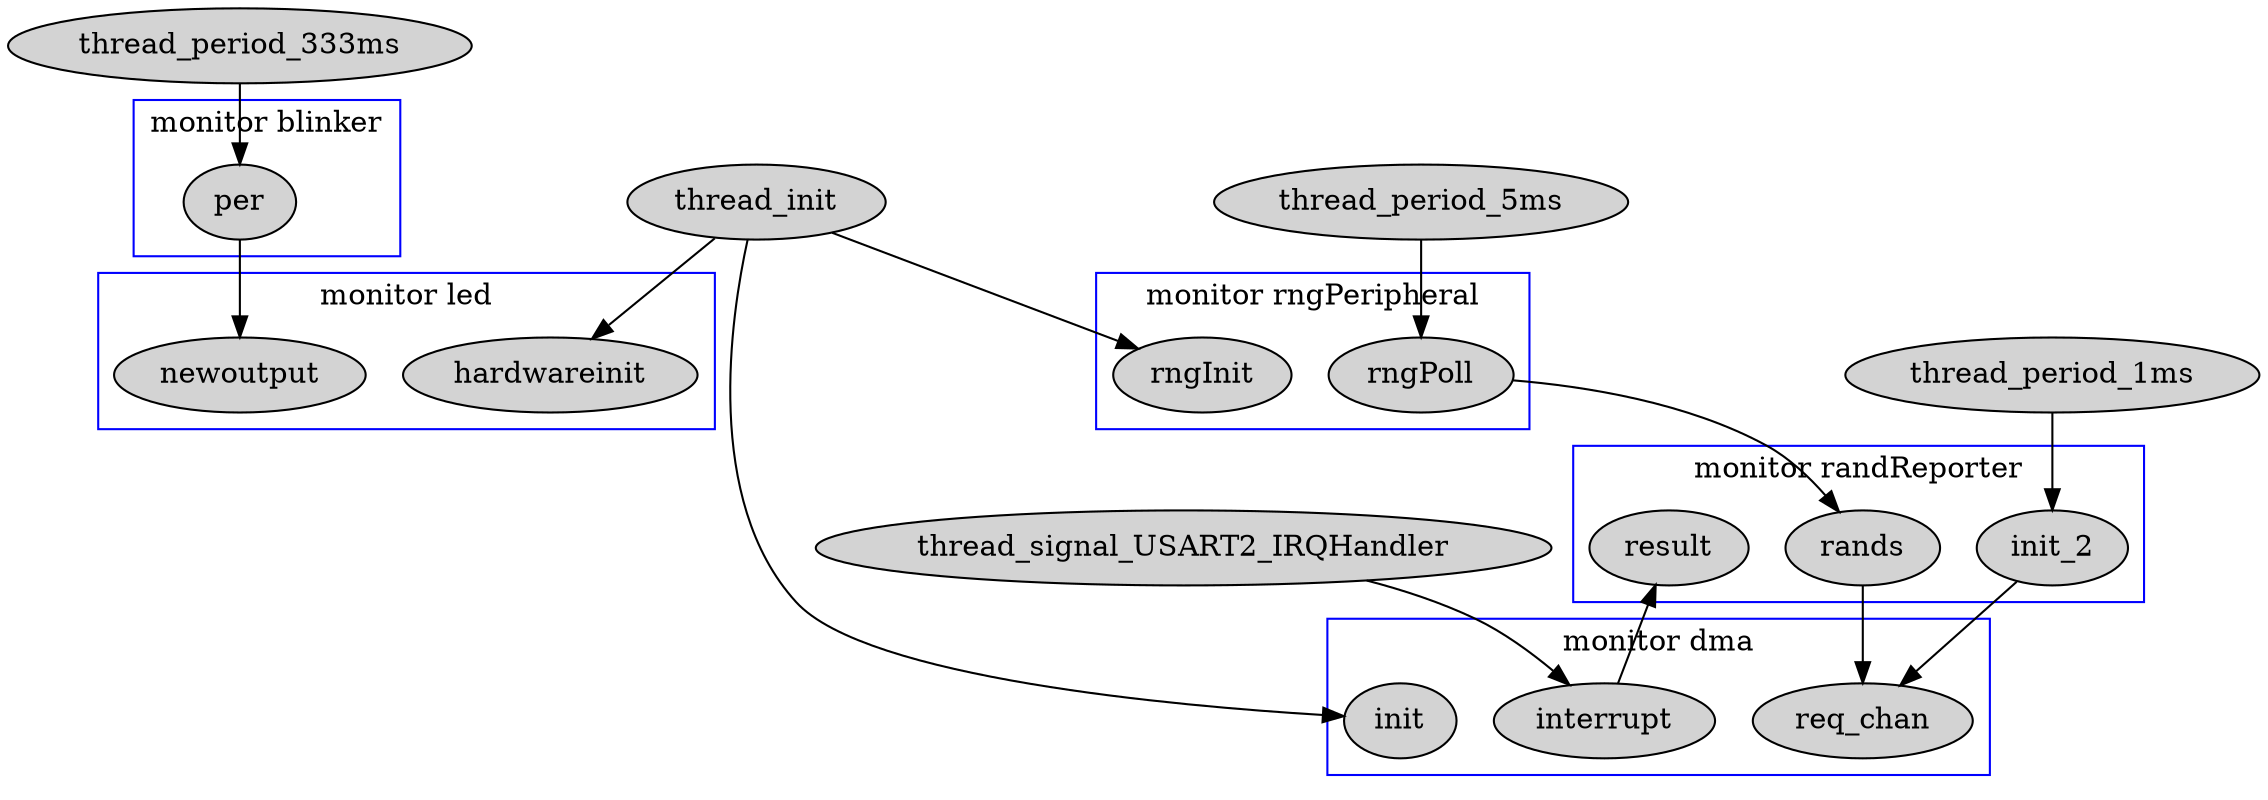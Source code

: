 digraph Tower {
    thread_signal_USART2_IRQHandler [style=filled];
    thread_period_1ms [style=filled];
    thread_period_5ms [style=filled];
    thread_period_333ms [style=filled];
    thread_init [style=filled];
    subgraph  cluster_blinker {
        color = blue;
        node [style=filled];
        per;
        label = "monitor blinker";
    }
    subgraph  cluster_dma {
        color = blue;
        node [style=filled];
        init;
        interrupt;
        req_chan;
        label = "monitor dma";
    }
    subgraph  cluster_led {
        color = blue;
        node [style=filled];
        hardwareinit;
        newoutput;
        label = "monitor led";
    }
    subgraph  cluster_randReporter {
        color = blue;
        node [style=filled];
        init_2;
        rands;
        result;
        label = "monitor randReporter";
    }
    subgraph  cluster_rngPeripheral {
        color = blue;
        node [style=filled];
        rngInit;
        rngPoll;
        label = "monitor rngPeripheral";
    }
    thread_signal_USART2_IRQHandler -> interrupt;
    thread_period_1ms -> init_2;
    thread_period_5ms -> rngPoll;
    thread_period_333ms -> per;
    thread_init -> hardwareinit;
    thread_init -> init;
    thread_init -> rngInit;
    per -> newoutput;
    interrupt -> result;
    init_2 -> req_chan;
    rands -> req_chan;
    rngPoll -> rands;
}